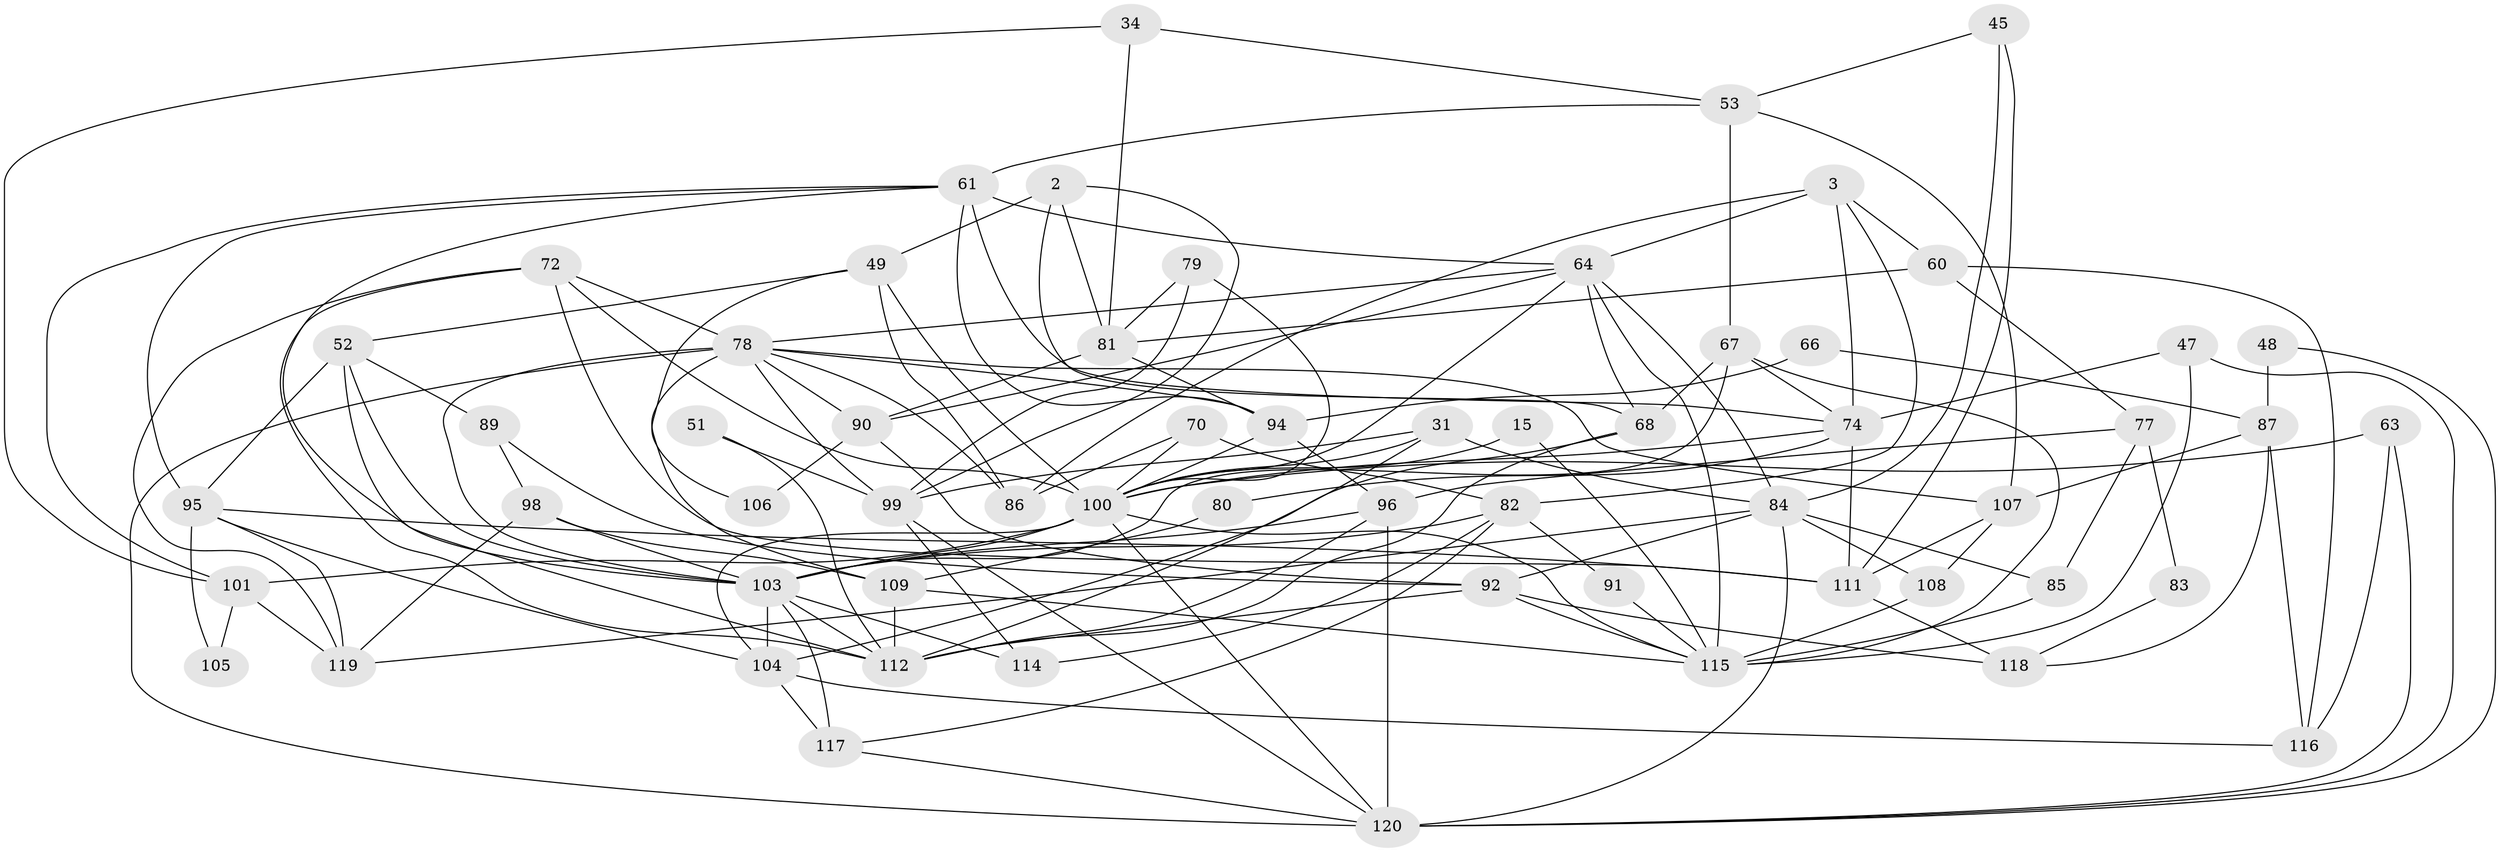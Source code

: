 // original degree distribution, {4: 0.25, 5: 0.21666666666666667, 3: 0.25833333333333336, 6: 0.075, 2: 0.15, 8: 0.016666666666666666, 10: 0.008333333333333333, 7: 0.025}
// Generated by graph-tools (version 1.1) at 2025/50/03/09/25 04:50:43]
// undirected, 60 vertices, 149 edges
graph export_dot {
graph [start="1"]
  node [color=gray90,style=filled];
  2;
  3;
  15;
  31 [super="+28"];
  34;
  45;
  47;
  48;
  49;
  51;
  52 [super="+39"];
  53;
  60;
  61;
  63;
  64 [super="+9+4"];
  66;
  67;
  68;
  70 [super="+24"];
  72 [super="+10"];
  74 [super="+57"];
  77;
  78 [super="+11+62"];
  79;
  80;
  81 [super="+76"];
  82;
  83;
  84 [super="+33+54"];
  85 [super="+55"];
  86;
  87 [super="+42"];
  89 [super="+25"];
  90;
  91;
  92;
  94;
  95 [super="+36+88"];
  96;
  98 [super="+12"];
  99 [super="+43"];
  100 [super="+21+93"];
  101 [super="+37+35"];
  103 [super="+46+73"];
  104 [super="+22+75"];
  105;
  106;
  107 [super="+59"];
  108;
  109 [super="+19"];
  111 [super="+50+102"];
  112 [super="+1+44"];
  114 [super="+13"];
  115 [super="+65+6"];
  116;
  117 [super="+40"];
  118;
  119;
  120 [super="+97+113+30"];
  2 -- 49;
  2 -- 81;
  2 -- 68;
  2 -- 99;
  3 -- 82;
  3 -- 60;
  3 -- 86;
  3 -- 64;
  3 -- 74;
  15 -- 100;
  15 -- 115;
  31 -- 112;
  31 -- 99;
  31 -- 100 [weight=2];
  31 -- 84;
  34 -- 53;
  34 -- 101;
  34 -- 81;
  45 -- 53;
  45 -- 84;
  45 -- 111;
  47 -- 115;
  47 -- 74;
  47 -- 120 [weight=2];
  48 -- 120;
  48 -- 87;
  49 -- 86;
  49 -- 52;
  49 -- 106;
  49 -- 100;
  51 -- 112;
  51 -- 99;
  52 -- 103;
  52 -- 112 [weight=3];
  52 -- 89;
  52 -- 95;
  53 -- 61;
  53 -- 67;
  53 -- 107;
  60 -- 81;
  60 -- 77;
  60 -- 116;
  61 -- 74 [weight=3];
  61 -- 94;
  61 -- 101 [weight=2];
  61 -- 64;
  61 -- 95;
  61 -- 103;
  63 -- 100 [weight=2];
  63 -- 116;
  63 -- 120;
  64 -- 68;
  64 -- 100;
  64 -- 84 [weight=2];
  64 -- 90;
  64 -- 115;
  64 -- 78;
  66 -- 87;
  66 -- 94;
  67 -- 68;
  67 -- 115;
  67 -- 74;
  67 -- 103;
  68 -- 112;
  68 -- 104;
  70 -- 82 [weight=2];
  70 -- 86;
  70 -- 100;
  72 -- 119;
  72 -- 112;
  72 -- 78;
  72 -- 111;
  72 -- 100;
  74 -- 100 [weight=3];
  74 -- 111 [weight=2];
  74 -- 80;
  77 -- 85;
  77 -- 83;
  77 -- 96;
  78 -- 94;
  78 -- 90;
  78 -- 99 [weight=2];
  78 -- 109;
  78 -- 86;
  78 -- 120 [weight=3];
  78 -- 107;
  78 -- 103 [weight=2];
  79 -- 81;
  79 -- 99;
  79 -- 100;
  80 -- 109;
  81 -- 90 [weight=2];
  81 -- 94;
  82 -- 91;
  82 -- 114;
  82 -- 117;
  82 -- 103;
  83 -- 118;
  84 -- 85;
  84 -- 119;
  84 -- 92;
  84 -- 120 [weight=2];
  84 -- 108;
  85 -- 115 [weight=3];
  87 -- 118;
  87 -- 107 [weight=2];
  87 -- 116;
  89 -- 98;
  89 -- 92;
  90 -- 92;
  90 -- 106;
  91 -- 115;
  92 -- 118;
  92 -- 112;
  92 -- 115;
  94 -- 96;
  94 -- 100;
  95 -- 104;
  95 -- 111 [weight=2];
  95 -- 119 [weight=2];
  95 -- 105;
  96 -- 112;
  96 -- 120 [weight=3];
  96 -- 103 [weight=2];
  98 -- 119;
  98 -- 109;
  98 -- 103 [weight=2];
  99 -- 114;
  99 -- 120;
  100 -- 101 [weight=2];
  100 -- 103;
  100 -- 104;
  100 -- 115;
  100 -- 120 [weight=2];
  101 -- 105;
  101 -- 119;
  103 -- 114;
  103 -- 112;
  103 -- 117;
  103 -- 104;
  104 -- 116;
  104 -- 117 [weight=2];
  107 -- 108;
  107 -- 111;
  108 -- 115;
  109 -- 115;
  109 -- 112;
  111 -- 118;
  117 -- 120;
}
